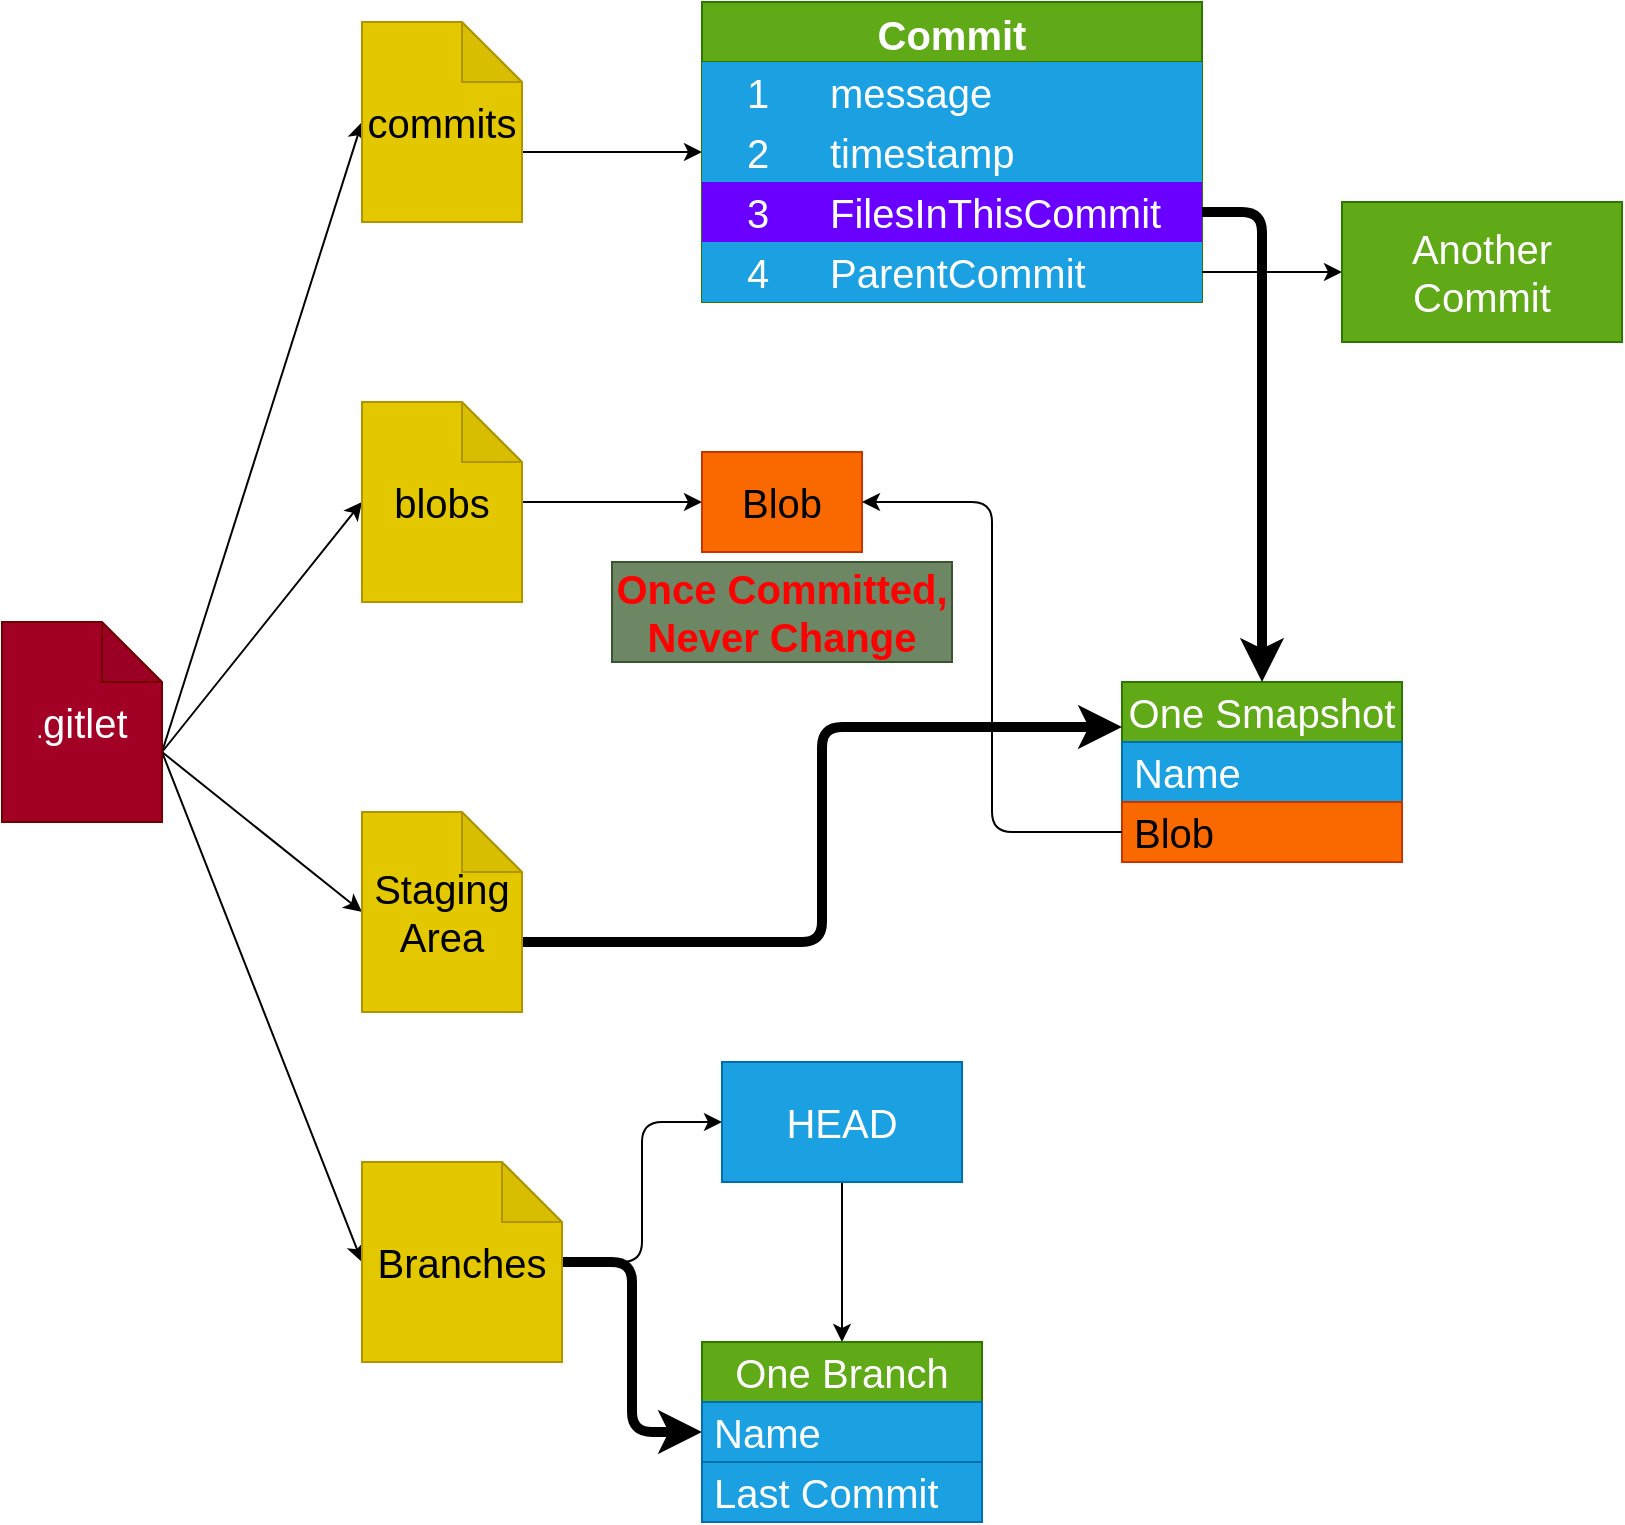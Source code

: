 <mxfile>
    <diagram id="1gqhEolKtNUnf-HgnBN6" name="Page-1">
        <mxGraphModel dx="1007" dy="1916" grid="1" gridSize="10" guides="1" tooltips="1" connect="1" arrows="1" fold="1" page="1" pageScale="1" pageWidth="850" pageHeight="1100" math="0" shadow="0">
            <root>
                <mxCell id="0"/>
                <mxCell id="1" parent="0"/>
                <mxCell id="4" style="edgeStyle=none;html=1;entryX=0;entryY=0.5;entryDx=0;entryDy=0;entryPerimeter=0;fontSize=20;exitX=0;exitY=0;exitDx=80;exitDy=65;exitPerimeter=0;" parent="1" source="2" target="3" edge="1">
                    <mxGeometry relative="1" as="geometry"/>
                </mxCell>
                <mxCell id="6" value="" style="edgeStyle=none;html=1;fontSize=20;exitX=0;exitY=0;exitDx=80;exitDy=65;exitPerimeter=0;entryX=0;entryY=0.5;entryDx=0;entryDy=0;entryPerimeter=0;" parent="1" source="2" target="5" edge="1">
                    <mxGeometry relative="1" as="geometry"/>
                </mxCell>
                <mxCell id="91" style="edgeStyle=none;html=1;exitX=0;exitY=0;exitDx=80;exitDy=65;exitPerimeter=0;fontSize=20;entryX=0;entryY=0.5;entryDx=0;entryDy=0;entryPerimeter=0;" parent="1" source="2" target="92" edge="1">
                    <mxGeometry relative="1" as="geometry">
                        <mxPoint x="200" y="600" as="targetPoint"/>
                    </mxGeometry>
                </mxCell>
                <mxCell id="93" style="edgeStyle=none;html=1;exitX=0;exitY=0;exitDx=80;exitDy=65;exitPerimeter=0;fontSize=20;entryX=0;entryY=0.5;entryDx=0;entryDy=0;entryPerimeter=0;" parent="1" source="2" target="94" edge="1">
                    <mxGeometry relative="1" as="geometry">
                        <mxPoint x="180" y="492" as="targetPoint"/>
                    </mxGeometry>
                </mxCell>
                <mxCell id="2" value=".&lt;font style=&quot;font-size: 20px;&quot;&gt;gitlet&lt;/font&gt;" style="shape=note;whiteSpace=wrap;html=1;backgroundOutline=1;darkOpacity=0.05;fillColor=#a20025;fontColor=#ffffff;strokeColor=#6F0000;" parent="1" vertex="1">
                    <mxGeometry width="80" height="100" as="geometry"/>
                </mxCell>
                <mxCell id="87" style="html=1;exitX=0;exitY=0;exitDx=80;exitDy=65;exitPerimeter=0;entryX=0;entryY=0.5;entryDx=0;entryDy=0;fontSize=20;" parent="1" source="3" target="18" edge="1">
                    <mxGeometry relative="1" as="geometry"/>
                </mxCell>
                <mxCell id="3" value="commits" style="shape=note;whiteSpace=wrap;html=1;backgroundOutline=1;darkOpacity=0.05;fontSize=20;fillColor=#e3c800;fontColor=#000000;strokeColor=#B09500;" parent="1" vertex="1">
                    <mxGeometry x="180" y="-300" width="80" height="100" as="geometry"/>
                </mxCell>
                <mxCell id="85" value="" style="edgeStyle=none;html=1;fontSize=20;" parent="1" source="5" target="84" edge="1">
                    <mxGeometry relative="1" as="geometry"/>
                </mxCell>
                <mxCell id="5" value="&lt;font style=&quot;font-size: 20px;&quot;&gt;blobs&lt;/font&gt;" style="shape=note;whiteSpace=wrap;html=1;backgroundOutline=1;darkOpacity=0.05;fillColor=#e3c800;fontColor=#000000;strokeColor=#B09500;" parent="1" vertex="1">
                    <mxGeometry x="180" y="-110" width="80" height="100" as="geometry"/>
                </mxCell>
                <mxCell id="14" value="Commit" style="shape=table;startSize=30;container=1;collapsible=0;childLayout=tableLayout;fixedRows=1;rowLines=0;fontStyle=1;fontSize=20;fillColor=#60a917;fontColor=#ffffff;strokeColor=#2D7600;" parent="1" vertex="1">
                    <mxGeometry x="350" y="-310" width="250" height="150" as="geometry"/>
                </mxCell>
                <mxCell id="15" value="" style="shape=tableRow;horizontal=0;startSize=0;swimlaneHead=0;swimlaneBody=0;top=0;left=0;bottom=0;right=0;collapsible=0;dropTarget=0;fillColor=none;points=[[0,0.5],[1,0.5]];portConstraint=eastwest;fontSize=20;" parent="14" vertex="1">
                    <mxGeometry y="30" width="250" height="30" as="geometry"/>
                </mxCell>
                <mxCell id="16" value="1" style="shape=partialRectangle;html=1;whiteSpace=wrap;connectable=0;fillColor=#1ba1e2;top=0;left=0;bottom=0;right=0;overflow=hidden;pointerEvents=1;fontSize=20;fontColor=#ffffff;strokeColor=#006EAF;" parent="15" vertex="1">
                    <mxGeometry width="56" height="30" as="geometry">
                        <mxRectangle width="56" height="30" as="alternateBounds"/>
                    </mxGeometry>
                </mxCell>
                <mxCell id="17" value="message" style="shape=partialRectangle;html=1;whiteSpace=wrap;connectable=0;fillColor=#1ba1e2;top=0;left=0;bottom=0;right=0;align=left;spacingLeft=6;overflow=hidden;fontSize=20;fontColor=#ffffff;strokeColor=#006EAF;" parent="15" vertex="1">
                    <mxGeometry x="56" width="194" height="30" as="geometry">
                        <mxRectangle width="194" height="30" as="alternateBounds"/>
                    </mxGeometry>
                </mxCell>
                <mxCell id="18" value="" style="shape=tableRow;horizontal=0;startSize=0;swimlaneHead=0;swimlaneBody=0;top=0;left=0;bottom=0;right=0;collapsible=0;dropTarget=0;fillColor=none;points=[[0,0.5],[1,0.5]];portConstraint=eastwest;fontSize=20;" parent="14" vertex="1">
                    <mxGeometry y="60" width="250" height="30" as="geometry"/>
                </mxCell>
                <mxCell id="19" value="2" style="shape=partialRectangle;html=1;whiteSpace=wrap;connectable=0;fillColor=#1ba1e2;top=0;left=0;bottom=0;right=0;overflow=hidden;fontSize=20;fontColor=#ffffff;strokeColor=#006EAF;" parent="18" vertex="1">
                    <mxGeometry width="56" height="30" as="geometry">
                        <mxRectangle width="56" height="30" as="alternateBounds"/>
                    </mxGeometry>
                </mxCell>
                <mxCell id="20" value="timestamp" style="shape=partialRectangle;html=1;whiteSpace=wrap;connectable=0;fillColor=#1ba1e2;top=0;left=0;bottom=0;right=0;align=left;spacingLeft=6;overflow=hidden;fontSize=20;fontColor=#ffffff;strokeColor=#006EAF;" parent="18" vertex="1">
                    <mxGeometry x="56" width="194" height="30" as="geometry">
                        <mxRectangle width="194" height="30" as="alternateBounds"/>
                    </mxGeometry>
                </mxCell>
                <mxCell id="21" value="" style="shape=tableRow;horizontal=0;startSize=0;swimlaneHead=0;swimlaneBody=0;top=0;left=0;bottom=0;right=0;collapsible=0;dropTarget=0;fillColor=none;points=[[0,0.5],[1,0.5]];portConstraint=eastwest;fontSize=20;" parent="14" vertex="1">
                    <mxGeometry y="90" width="250" height="30" as="geometry"/>
                </mxCell>
                <mxCell id="22" value="3" style="shape=partialRectangle;html=1;whiteSpace=wrap;connectable=0;fillColor=#6a00ff;top=0;left=0;bottom=0;right=0;overflow=hidden;fontSize=20;fontColor=#ffffff;strokeColor=#3700CC;" parent="21" vertex="1">
                    <mxGeometry width="56" height="30" as="geometry">
                        <mxRectangle width="56" height="30" as="alternateBounds"/>
                    </mxGeometry>
                </mxCell>
                <mxCell id="23" value="FilesInThisCommit" style="shape=partialRectangle;html=1;whiteSpace=wrap;connectable=0;fillColor=#6a00ff;top=0;left=0;bottom=0;right=0;align=left;spacingLeft=6;overflow=hidden;fontSize=20;fontColor=#ffffff;strokeColor=#3700CC;" parent="21" vertex="1">
                    <mxGeometry x="56" width="194" height="30" as="geometry">
                        <mxRectangle width="194" height="30" as="alternateBounds"/>
                    </mxGeometry>
                </mxCell>
                <mxCell id="54" style="shape=tableRow;horizontal=0;startSize=0;swimlaneHead=0;swimlaneBody=0;top=0;left=0;bottom=0;right=0;collapsible=0;dropTarget=0;fillColor=none;points=[[0,0.5],[1,0.5]];portConstraint=eastwest;fontSize=20;" parent="14" vertex="1">
                    <mxGeometry y="120" width="250" height="30" as="geometry"/>
                </mxCell>
                <mxCell id="55" value="4" style="shape=partialRectangle;html=1;whiteSpace=wrap;connectable=0;fillColor=#1ba1e2;top=0;left=0;bottom=0;right=0;overflow=hidden;fontSize=20;fontColor=#ffffff;strokeColor=#006EAF;" parent="54" vertex="1">
                    <mxGeometry width="56" height="30" as="geometry">
                        <mxRectangle width="56" height="30" as="alternateBounds"/>
                    </mxGeometry>
                </mxCell>
                <mxCell id="56" value="ParentCommit" style="shape=partialRectangle;html=1;whiteSpace=wrap;connectable=0;fillColor=#1ba1e2;top=0;left=0;bottom=0;right=0;align=left;spacingLeft=6;overflow=hidden;fontSize=20;fontColor=#ffffff;strokeColor=#006EAF;" parent="54" vertex="1">
                    <mxGeometry x="56" width="194" height="30" as="geometry">
                        <mxRectangle width="194" height="30" as="alternateBounds"/>
                    </mxGeometry>
                </mxCell>
                <mxCell id="61" style="edgeStyle=none;html=1;exitX=1;exitY=0.5;exitDx=0;exitDy=0;fontSize=20;entryX=0;entryY=0.5;entryDx=0;entryDy=0;" parent="1" source="54" target="62" edge="1">
                    <mxGeometry relative="1" as="geometry">
                        <mxPoint x="690" y="185" as="targetPoint"/>
                    </mxGeometry>
                </mxCell>
                <mxCell id="62" value="Another&lt;br&gt;Commit" style="rounded=0;whiteSpace=wrap;html=1;fontSize=20;fillColor=#60a917;fontColor=#ffffff;strokeColor=#2D7600;" parent="1" vertex="1">
                    <mxGeometry x="670" y="-210" width="140" height="70" as="geometry"/>
                </mxCell>
                <mxCell id="63" value="One Smapshot" style="swimlane;fontStyle=0;childLayout=stackLayout;horizontal=1;startSize=30;horizontalStack=0;resizeParent=1;resizeParentMax=0;resizeLast=0;collapsible=1;marginBottom=0;whiteSpace=wrap;html=1;fontSize=20;fillColor=#60a917;fontColor=#ffffff;strokeColor=#2D7600;" parent="1" vertex="1">
                    <mxGeometry x="560" y="30" width="140" height="90" as="geometry">
                        <mxRectangle x="570" y="100" width="130" height="40" as="alternateBounds"/>
                    </mxGeometry>
                </mxCell>
                <mxCell id="64" value="Name" style="text;strokeColor=#006EAF;fillColor=#1ba1e2;align=left;verticalAlign=middle;spacingLeft=4;spacingRight=4;overflow=hidden;points=[[0,0.5],[1,0.5]];portConstraint=eastwest;rotatable=0;whiteSpace=wrap;html=1;fontSize=20;fontColor=#ffffff;" parent="63" vertex="1">
                    <mxGeometry y="30" width="140" height="30" as="geometry"/>
                </mxCell>
                <mxCell id="65" value="Blob" style="text;strokeColor=#C73500;fillColor=#fa6800;align=left;verticalAlign=middle;spacingLeft=4;spacingRight=4;overflow=hidden;points=[[0,0.5],[1,0.5]];portConstraint=eastwest;rotatable=0;whiteSpace=wrap;html=1;fontSize=20;fontColor=#000000;" parent="63" vertex="1">
                    <mxGeometry y="60" width="140" height="30" as="geometry"/>
                </mxCell>
                <mxCell id="59" style="edgeStyle=orthogonalEdgeStyle;html=1;exitX=1;exitY=0.5;exitDx=0;exitDy=0;fontSize=20;entryX=0.5;entryY=0;entryDx=0;entryDy=0;strokeWidth=5;" parent="1" source="21" target="63" edge="1">
                    <mxGeometry relative="1" as="geometry">
                        <mxPoint x="810" y="155" as="targetPoint"/>
                    </mxGeometry>
                </mxCell>
                <mxCell id="84" value="&lt;font style=&quot;font-size: 20px;&quot;&gt;Blob&lt;/font&gt;" style="whiteSpace=wrap;html=1;fillColor=#fa6800;fontColor=#000000;strokeColor=#C73500;" parent="1" vertex="1">
                    <mxGeometry x="350" y="-85" width="80" height="50" as="geometry"/>
                </mxCell>
                <mxCell id="86" style="html=1;exitX=0;exitY=0.5;exitDx=0;exitDy=0;entryX=1;entryY=0.5;entryDx=0;entryDy=0;fontSize=20;edgeStyle=elbowEdgeStyle;" parent="1" source="65" target="84" edge="1">
                    <mxGeometry relative="1" as="geometry"/>
                </mxCell>
                <mxCell id="104" value="" style="edgeStyle=orthogonalEdgeStyle;html=1;" edge="1" parent="1" source="92" target="103">
                    <mxGeometry relative="1" as="geometry"/>
                </mxCell>
                <mxCell id="106" value="" style="edgeStyle=orthogonalEdgeStyle;html=1;entryX=0;entryY=0.5;entryDx=0;entryDy=0;strokeWidth=5;" edge="1" parent="1" source="92" target="122">
                    <mxGeometry relative="1" as="geometry">
                        <mxPoint x="350" y="400" as="targetPoint"/>
                    </mxGeometry>
                </mxCell>
                <mxCell id="92" value="Branches" style="shape=note;whiteSpace=wrap;html=1;backgroundOutline=1;darkOpacity=0.05;fontSize=20;fillColor=#e3c800;fontColor=#000000;strokeColor=#B09500;" parent="1" vertex="1">
                    <mxGeometry x="180" y="270" width="100" height="100" as="geometry"/>
                </mxCell>
                <mxCell id="100" style="edgeStyle=orthogonalEdgeStyle;html=1;exitX=0;exitY=0;exitDx=80;exitDy=65;exitPerimeter=0;entryX=0;entryY=0.25;entryDx=0;entryDy=0;strokeWidth=5;" edge="1" parent="1" source="94" target="63">
                    <mxGeometry relative="1" as="geometry"/>
                </mxCell>
                <mxCell id="94" value="Staging&lt;br&gt;Area" style="shape=note;whiteSpace=wrap;html=1;backgroundOutline=1;darkOpacity=0.05;fontSize=20;fillColor=#e3c800;fontColor=#000000;strokeColor=#B09500;" parent="1" vertex="1">
                    <mxGeometry x="180" y="95" width="80" height="100" as="geometry"/>
                </mxCell>
                <mxCell id="98" value="Once Committed, Never Change" style="text;html=1;strokeColor=#3A5431;fillColor=#6d8764;align=center;verticalAlign=middle;whiteSpace=wrap;rounded=0;fontSize=20;fontColor=#FF0000;fontStyle=1" parent="1" vertex="1">
                    <mxGeometry x="305" y="-30" width="170" height="50" as="geometry"/>
                </mxCell>
                <mxCell id="128" style="html=1;exitX=0.5;exitY=1;exitDx=0;exitDy=0;entryX=0.5;entryY=0;entryDx=0;entryDy=0;" edge="1" parent="1" source="103" target="122">
                    <mxGeometry relative="1" as="geometry"/>
                </mxCell>
                <mxCell id="103" value="HEAD" style="whiteSpace=wrap;html=1;fontSize=20;fillColor=#1ba1e2;strokeColor=#006EAF;fontColor=#ffffff;" vertex="1" parent="1">
                    <mxGeometry x="360" y="220" width="120" height="60" as="geometry"/>
                </mxCell>
                <mxCell id="122" value="One Branch" style="swimlane;fontStyle=0;childLayout=stackLayout;horizontal=1;startSize=30;horizontalStack=0;resizeParent=1;resizeParentMax=0;resizeLast=0;collapsible=1;marginBottom=0;whiteSpace=wrap;html=1;fontSize=20;fillColor=#60a917;fontColor=#ffffff;strokeColor=#2D7600;" vertex="1" parent="1">
                    <mxGeometry x="350" y="360" width="140" height="90" as="geometry">
                        <mxRectangle x="570" y="100" width="130" height="40" as="alternateBounds"/>
                    </mxGeometry>
                </mxCell>
                <mxCell id="123" value="Name" style="text;strokeColor=#006EAF;fillColor=#1ba1e2;align=left;verticalAlign=middle;spacingLeft=4;spacingRight=4;overflow=hidden;points=[[0,0.5],[1,0.5]];portConstraint=eastwest;rotatable=0;whiteSpace=wrap;html=1;fontSize=20;fontColor=#ffffff;" vertex="1" parent="122">
                    <mxGeometry y="30" width="140" height="30" as="geometry"/>
                </mxCell>
                <mxCell id="124" value="Last Commit" style="text;strokeColor=#006EAF;fillColor=#1ba1e2;align=left;verticalAlign=middle;spacingLeft=4;spacingRight=4;overflow=hidden;points=[[0,0.5],[1,0.5]];portConstraint=eastwest;rotatable=0;whiteSpace=wrap;html=1;fontSize=20;fontColor=#ffffff;" vertex="1" parent="122">
                    <mxGeometry y="60" width="140" height="30" as="geometry"/>
                </mxCell>
            </root>
        </mxGraphModel>
    </diagram>
</mxfile>